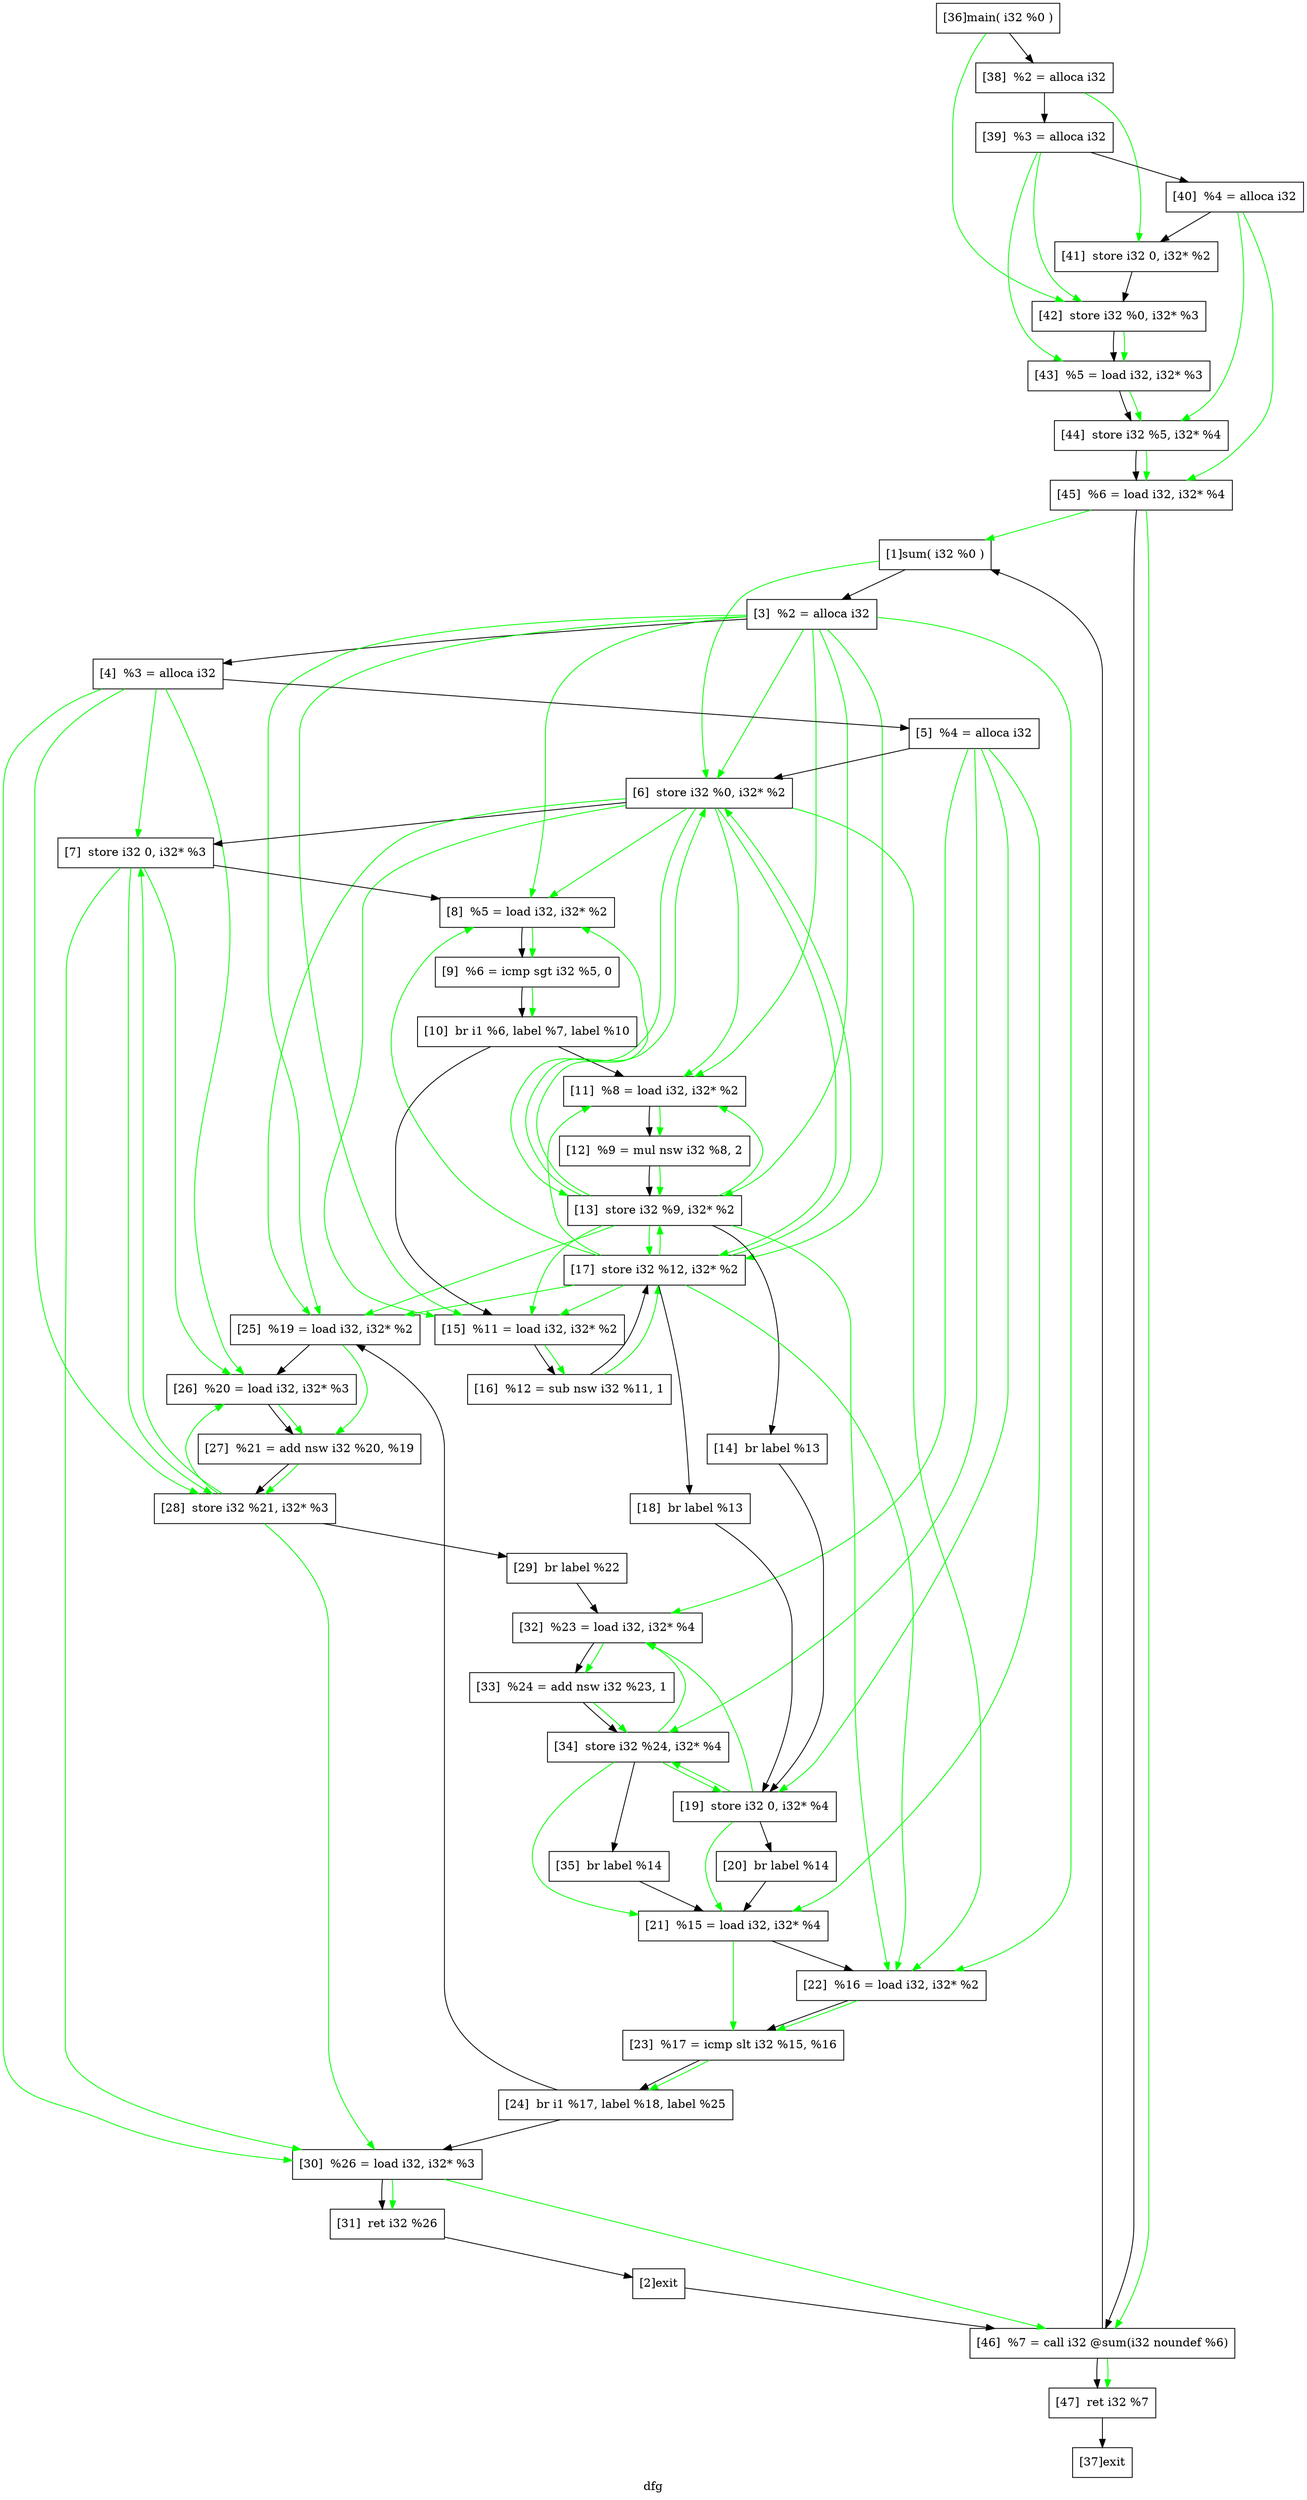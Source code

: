 digraph "dfg"{
	label="dfg";


	// Define the nodes
	N1 [shape=rectangle, color=black,label="[1]sum( i32 %0 )"];
	N2 [shape=rectangle, color=black,label="[2]exit"];
	N3 [shape=rectangle, color=black,label="[3]  %2 = alloca i32"];
	N4 [shape=rectangle, color=black,label="[4]  %3 = alloca i32"];
	N5 [shape=rectangle, color=black,label="[5]  %4 = alloca i32"];
	N6 [shape=rectangle, color=black,label="[6]  store i32 %0, i32* %2"];
	N7 [shape=rectangle, color=black,label="[7]  store i32 0, i32* %3"];
	N8 [shape=rectangle, color=black,label="[8]  %5 = load i32, i32* %2"];
	N9 [shape=rectangle, color=black,label="[9]  %6 = icmp sgt i32 %5, 0"];
	N10 [shape=rectangle, color=black,label="[10]  br i1 %6, label %7, label %10"];
	N11 [shape=rectangle, color=black,label="[11]  %8 = load i32, i32* %2"];
	N12 [shape=rectangle, color=black,label="[12]  %9 = mul nsw i32 %8, 2"];
	N13 [shape=rectangle, color=black,label="[13]  store i32 %9, i32* %2"];
	N14 [shape=rectangle, color=black,label="[14]  br label %13"];
	N15 [shape=rectangle, color=black,label="[15]  %11 = load i32, i32* %2"];
	N16 [shape=rectangle, color=black,label="[16]  %12 = sub nsw i32 %11, 1"];
	N17 [shape=rectangle, color=black,label="[17]  store i32 %12, i32* %2"];
	N18 [shape=rectangle, color=black,label="[18]  br label %13"];
	N19 [shape=rectangle, color=black,label="[19]  store i32 0, i32* %4"];
	N20 [shape=rectangle, color=black,label="[20]  br label %14"];
	N21 [shape=rectangle, color=black,label="[21]  %15 = load i32, i32* %4"];
	N22 [shape=rectangle, color=black,label="[22]  %16 = load i32, i32* %2"];
	N23 [shape=rectangle, color=black,label="[23]  %17 = icmp slt i32 %15, %16"];
	N24 [shape=rectangle, color=black,label="[24]  br i1 %17, label %18, label %25"];
	N25 [shape=rectangle, color=black,label="[25]  %19 = load i32, i32* %2"];
	N26 [shape=rectangle, color=black,label="[26]  %20 = load i32, i32* %3"];
	N27 [shape=rectangle, color=black,label="[27]  %21 = add nsw i32 %20, %19"];
	N28 [shape=rectangle, color=black,label="[28]  store i32 %21, i32* %3"];
	N29 [shape=rectangle, color=black,label="[29]  br label %22"];
	N30 [shape=rectangle, color=black,label="[30]  %26 = load i32, i32* %3"];
	N31 [shape=rectangle, color=black,label="[31]  ret i32 %26"];
	N32 [shape=rectangle, color=black,label="[32]  %23 = load i32, i32* %4"];
	N33 [shape=rectangle, color=black,label="[33]  %24 = add nsw i32 %23, 1"];
	N34 [shape=rectangle, color=black,label="[34]  store i32 %24, i32* %4"];
	N35 [shape=rectangle, color=black,label="[35]  br label %14"];
	N36 [shape=rectangle, color=black,label="[36]main( i32 %0 )"];
	N37 [shape=rectangle, color=black,label="[37]exit"];
	N38 [shape=rectangle, color=black,label="[38]  %2 = alloca i32"];
	N39 [shape=rectangle, color=black,label="[39]  %3 = alloca i32"];
	N40 [shape=rectangle, color=black,label="[40]  %4 = alloca i32"];
	N41 [shape=rectangle, color=black,label="[41]  store i32 0, i32* %2"];
	N42 [shape=rectangle, color=black,label="[42]  store i32 %0, i32* %3"];
	N43 [shape=rectangle, color=black,label="[43]  %5 = load i32, i32* %3"];
	N44 [shape=rectangle, color=black,label="[44]  store i32 %5, i32* %4"];
	N45 [shape=rectangle, color=black,label="[45]  %6 = load i32, i32* %4"];
	N46 [shape=rectangle, color=black,label="[46]  %7 = call i32 @sum(i32 noundef %6)"];
	N47 [shape=rectangle, color=black,label="[47]  ret i32 %7"];


	// Define the edges
	N1 -> N3[color=black,label=""];
	N1 -> N6[color=green,label=""];
	N2 -> N46[color=black,label=""];
	N3 -> N4[color=black,label=""];
	N3 -> N6[color=green,label=""];
	N3 -> N8[color=green,label=""];
	N3 -> N11[color=green,label=""];
	N3 -> N13[color=green,label=""];
	N3 -> N15[color=green,label=""];
	N3 -> N17[color=green,label=""];
	N3 -> N22[color=green,label=""];
	N3 -> N25[color=green,label=""];
	N4 -> N5[color=black,label=""];
	N4 -> N7[color=green,label=""];
	N4 -> N26[color=green,label=""];
	N4 -> N28[color=green,label=""];
	N4 -> N30[color=green,label=""];
	N5 -> N6[color=black,label=""];
	N5 -> N19[color=green,label=""];
	N5 -> N21[color=green,label=""];
	N5 -> N32[color=green,label=""];
	N5 -> N34[color=green,label=""];
	N6 -> N7[color=black,label=""];
	N6 -> N8[color=green,label=""];
	N6 -> N11[color=green,label=""];
	N6 -> N13[color=green,label=""];
	N6 -> N15[color=green,label=""];
	N6 -> N17[color=green,label=""];
	N6 -> N22[color=green,label=""];
	N6 -> N25[color=green,label=""];
	N7 -> N8[color=black,label=""];
	N7 -> N26[color=green,label=""];
	N7 -> N28[color=green,label=""];
	N7 -> N30[color=green,label=""];
	N8 -> N9[color=black,label=""];
	N8 -> N9[color=green,label=""];
	N9 -> N10[color=black,label=""];
	N9 -> N10[color=green,label=""];
	N10 -> N11[color=black,label=""];
	N10 -> N15[color=black,label=""];
	N11 -> N12[color=black,label=""];
	N11 -> N12[color=green,label=""];
	N12 -> N13[color=black,label=""];
	N12 -> N13[color=green,label=""];
	N13 -> N6[color=green,label=""];
	N13 -> N8[color=green,label=""];
	N13 -> N11[color=green,label=""];
	N13 -> N14[color=black,label=""];
	N13 -> N15[color=green,label=""];
	N13 -> N17[color=green,label=""];
	N13 -> N22[color=green,label=""];
	N13 -> N25[color=green,label=""];
	N14 -> N19[color=black,label=""];
	N15 -> N16[color=black,label=""];
	N15 -> N16[color=green,label=""];
	N16 -> N17[color=black,label=""];
	N16 -> N17[color=green,label=""];
	N17 -> N6[color=green,label=""];
	N17 -> N8[color=green,label=""];
	N17 -> N11[color=green,label=""];
	N17 -> N13[color=green,label=""];
	N17 -> N15[color=green,label=""];
	N17 -> N18[color=black,label=""];
	N17 -> N22[color=green,label=""];
	N17 -> N25[color=green,label=""];
	N18 -> N19[color=black,label=""];
	N19 -> N20[color=black,label=""];
	N19 -> N21[color=green,label=""];
	N19 -> N32[color=green,label=""];
	N19 -> N34[color=green,label=""];
	N20 -> N21[color=black,label=""];
	N21 -> N22[color=black,label=""];
	N21 -> N23[color=green,label=""];
	N22 -> N23[color=black,label=""];
	N22 -> N23[color=green,label=""];
	N23 -> N24[color=black,label=""];
	N23 -> N24[color=green,label=""];
	N24 -> N25[color=black,label=""];
	N24 -> N30[color=black,label=""];
	N25 -> N26[color=black,label=""];
	N25 -> N27[color=green,label=""];
	N26 -> N27[color=black,label=""];
	N26 -> N27[color=green,label=""];
	N27 -> N28[color=black,label=""];
	N27 -> N28[color=green,label=""];
	N28 -> N7[color=green,label=""];
	N28 -> N26[color=green,label=""];
	N28 -> N29[color=black,label=""];
	N28 -> N30[color=green,label=""];
	N29 -> N32[color=black,label=""];
	N30 -> N31[color=black,label=""];
	N30 -> N31[color=green,label=""];
	N30 -> N46[color=green,label=""];
	N31 -> N2[color=black,label=""];
	N32 -> N33[color=black,label=""];
	N32 -> N33[color=green,label=""];
	N33 -> N34[color=black,label=""];
	N33 -> N34[color=green,label=""];
	N34 -> N19[color=green,label=""];
	N34 -> N21[color=green,label=""];
	N34 -> N32[color=green,label=""];
	N34 -> N35[color=black,label=""];
	N35 -> N21[color=black,label=""];
	N36 -> N38[color=black,label=""];
	N36 -> N42[color=green,label=""];
	N38 -> N39[color=black,label=""];
	N38 -> N41[color=green,label=""];
	N39 -> N40[color=black,label=""];
	N39 -> N42[color=green,label=""];
	N39 -> N43[color=green,label=""];
	N40 -> N41[color=black,label=""];
	N40 -> N44[color=green,label=""];
	N40 -> N45[color=green,label=""];
	N41 -> N42[color=black,label=""];
	N42 -> N43[color=black,label=""];
	N42 -> N43[color=green,label=""];
	N43 -> N44[color=black,label=""];
	N43 -> N44[color=green,label=""];
	N44 -> N45[color=black,label=""];
	N44 -> N45[color=green,label=""];
	N45 -> N1[color=green,label=""];
	N45 -> N46[color=black,label=""];
	N45 -> N46[color=green,label=""];
	N46 -> N1[color=black,label=""];
	N46 -> N47[color=black,label=""];
	N46 -> N47[color=green,label=""];
	N47 -> N37[color=black,label=""];
}
